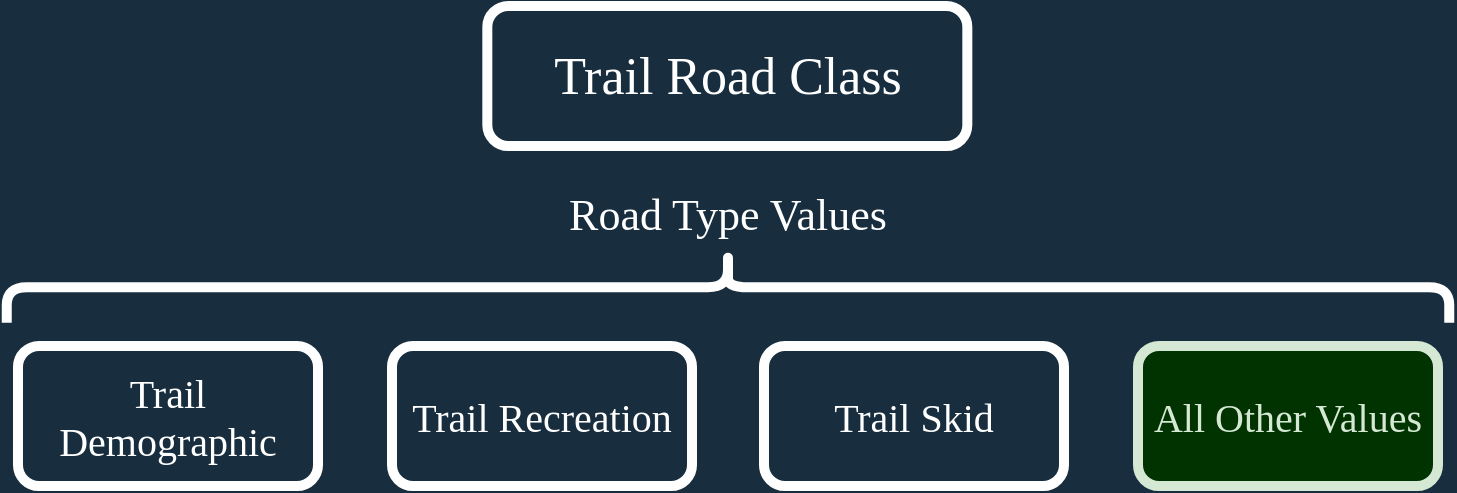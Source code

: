 <mxfile version="20.5.3" type="github">
  <diagram id="pgQy9CMQZleVBEZ8h6SK" name="Page-1">
    <mxGraphModel dx="1426" dy="802" grid="1" gridSize="10" guides="1" tooltips="1" connect="1" arrows="1" fold="1" page="1" pageScale="1" pageWidth="827" pageHeight="350" background="#182E3E" math="0" shadow="0">
      <root>
        <mxCell id="0" />
        <mxCell id="1" parent="0" />
        <mxCell id="sB5YSksWXAwUr_dnZgDB-1" value="&lt;font style=&quot;font-size: 26px;&quot; face=&quot;Verdana&quot; color=&quot;#ffffff&quot;&gt;Trail Road Class&lt;/font&gt;" style="rounded=1;whiteSpace=wrap;html=1;strokeColor=#FFFFFF;fontColor=#1A1A1A;fillColor=none;strokeWidth=5;" parent="1" vertex="1">
          <mxGeometry x="293.66" y="50" width="240" height="70" as="geometry" />
        </mxCell>
        <mxCell id="F3ODdu9Id5-TkDY6Yrye-3" value="Trail&lt;br&gt;Demographic" style="rounded=1;whiteSpace=wrap;html=1;labelBackgroundColor=none;labelBorderColor=#182E3E;strokeColor=#FFFFFF;strokeWidth=5;fontFamily=Verdana;fontSize=20;fontColor=#FFFFFF;fillColor=none;" vertex="1" parent="1">
          <mxGeometry x="59" y="220" width="150" height="70" as="geometry" />
        </mxCell>
        <mxCell id="F3ODdu9Id5-TkDY6Yrye-4" value="" style="shape=curlyBracket;whiteSpace=wrap;html=1;rounded=1;flipH=1;labelPosition=right;verticalLabelPosition=middle;align=left;verticalAlign=middle;labelBackgroundColor=none;labelBorderColor=#182E3E;strokeColor=#FFFFFF;strokeWidth=5;fontFamily=Verdana;fontSize=20;fontColor=#FFFFFF;fillColor=none;rotation=-90;size=0.5;" vertex="1" parent="1">
          <mxGeometry x="396.28" y="-170" width="35.44" height="721.25" as="geometry" />
        </mxCell>
        <mxCell id="F3ODdu9Id5-TkDY6Yrye-5" value="Trail Recreation" style="rounded=1;whiteSpace=wrap;html=1;labelBackgroundColor=none;labelBorderColor=#182E3E;strokeColor=#FFFFFF;strokeWidth=5;fontFamily=Verdana;fontSize=20;fontColor=#FFFFFF;fillColor=none;" vertex="1" parent="1">
          <mxGeometry x="246" y="220" width="150" height="70" as="geometry" />
        </mxCell>
        <mxCell id="F3ODdu9Id5-TkDY6Yrye-6" value="Trail Skid" style="rounded=1;whiteSpace=wrap;html=1;labelBackgroundColor=none;labelBorderColor=#182E3E;strokeColor=#FFFFFF;strokeWidth=5;fontFamily=Verdana;fontSize=20;fontColor=#FFFFFF;fillColor=none;" vertex="1" parent="1">
          <mxGeometry x="432" y="220" width="150" height="70" as="geometry" />
        </mxCell>
        <mxCell id="F3ODdu9Id5-TkDY6Yrye-7" value="All Other Values" style="rounded=1;whiteSpace=wrap;html=1;labelBackgroundColor=none;labelBorderColor=none;strokeColor=#D5E8D4;strokeWidth=5;fontFamily=Verdana;fontSize=20;fontColor=#D5E8D4;fillColor=#003300;" vertex="1" parent="1">
          <mxGeometry x="619" y="220" width="150" height="70" as="geometry" />
        </mxCell>
        <mxCell id="F3ODdu9Id5-TkDY6Yrye-8" value="Road Type Values" style="text;html=1;strokeColor=none;fillColor=none;align=center;verticalAlign=middle;whiteSpace=wrap;rounded=0;labelBackgroundColor=none;labelBorderColor=#182E3E;strokeWidth=5;fontFamily=Verdana;fontSize=22;fontColor=#FFFFFF;" vertex="1" parent="1">
          <mxGeometry x="308.66" y="140" width="210" height="30" as="geometry" />
        </mxCell>
      </root>
    </mxGraphModel>
  </diagram>
</mxfile>
